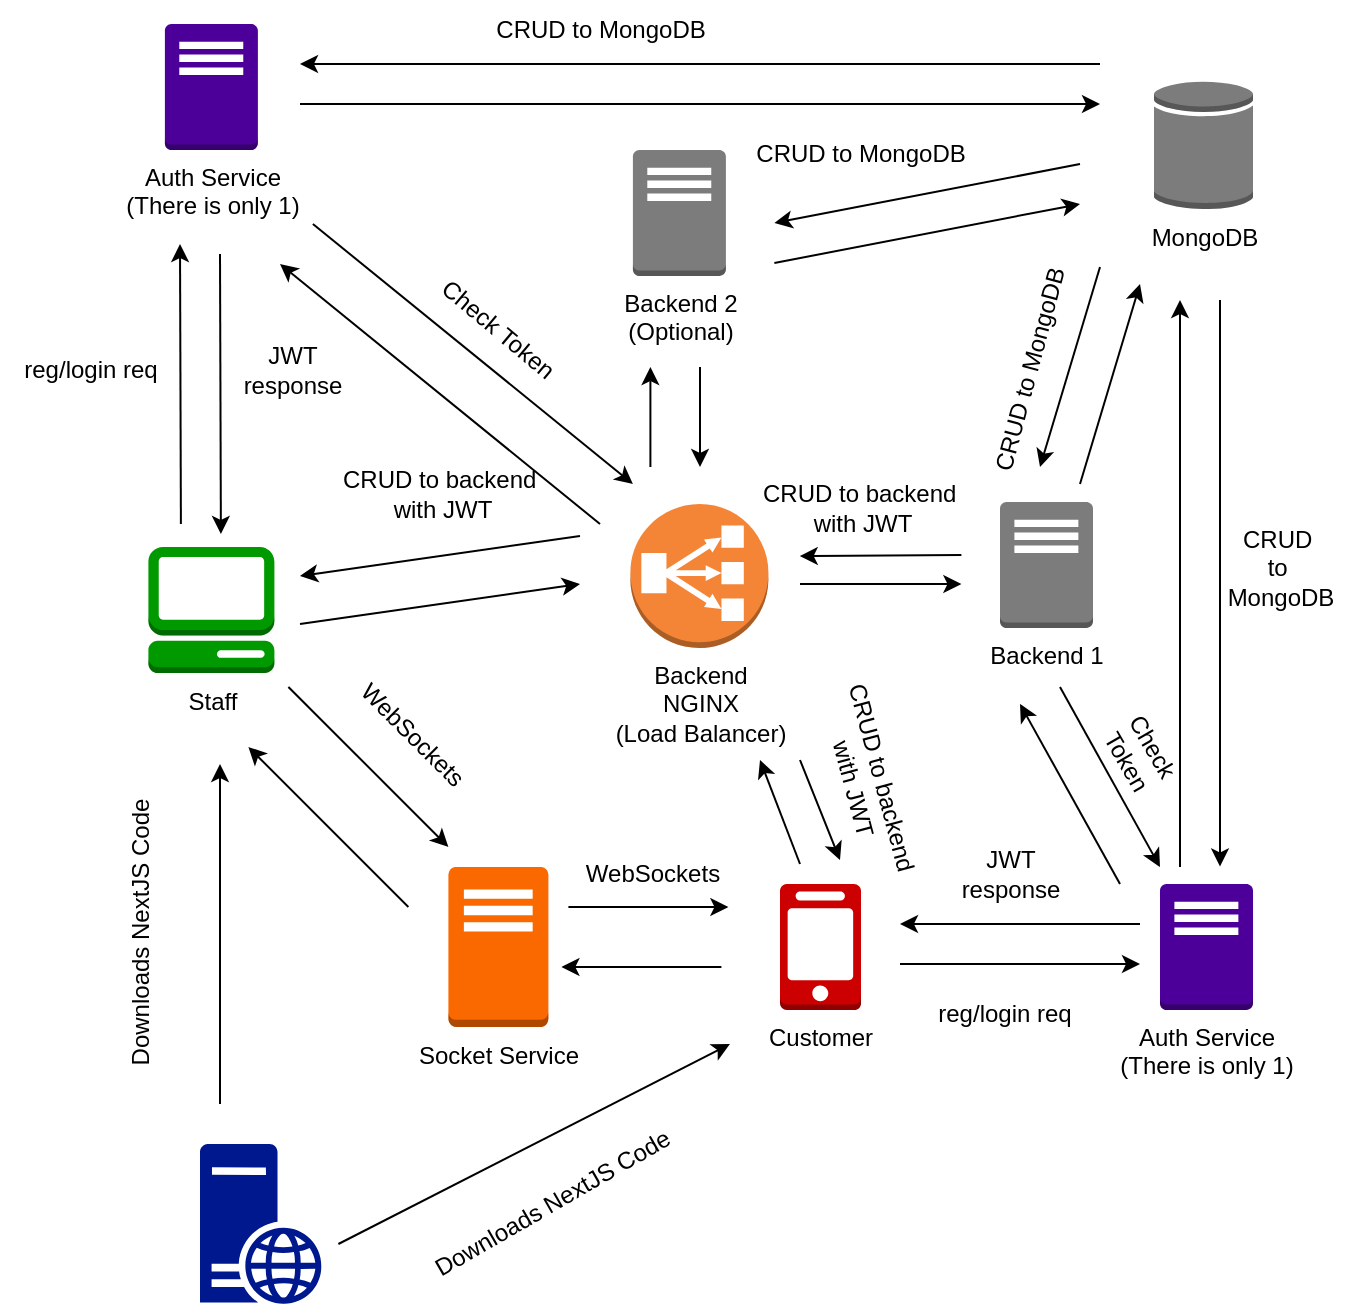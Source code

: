 <mxfile version="26.2.2">
  <diagram name="Page-1" id="xEPX-IIJ9iF96vnHHSES">
    <mxGraphModel dx="1100" dy="764" grid="1" gridSize="10" guides="1" tooltips="1" connect="1" arrows="1" fold="1" page="1" pageScale="1" pageWidth="827" pageHeight="1169" math="0" shadow="0">
      <root>
        <mxCell id="0" />
        <mxCell id="1" parent="0" />
        <mxCell id="2TD_mk8ro2jUUMhV2Vfd-59" value="Staff" style="outlineConnect=0;dashed=0;verticalLabelPosition=bottom;verticalAlign=top;align=center;html=1;shape=mxgraph.aws3.management_console;fillColor=#009900;gradientColor=none;" parent="1" vertex="1">
          <mxGeometry x="84.2" y="403.5" width="63" height="63" as="geometry" />
        </mxCell>
        <mxCell id="2TD_mk8ro2jUUMhV2Vfd-60" value="MongoDB" style="outlineConnect=0;dashed=0;verticalLabelPosition=bottom;verticalAlign=top;align=center;html=1;shape=mxgraph.aws3.generic_database;fillColor=#7D7C7C;gradientColor=none;" parent="1" vertex="1">
          <mxGeometry x="587" y="170" width="49.5" height="64.5" as="geometry" />
        </mxCell>
        <mxCell id="2TD_mk8ro2jUUMhV2Vfd-62" value="Backend 1" style="outlineConnect=0;dashed=0;verticalLabelPosition=bottom;verticalAlign=top;align=center;html=1;shape=mxgraph.aws3.traditional_server;fillColor=#7D7C7C;gradientColor=none;" parent="1" vertex="1">
          <mxGeometry x="510" y="381" width="46.5" height="63" as="geometry" />
        </mxCell>
        <mxCell id="2TD_mk8ro2jUUMhV2Vfd-63" value="Backend 2&lt;div&gt;(Optional)&lt;/div&gt;" style="outlineConnect=0;dashed=0;verticalLabelPosition=bottom;verticalAlign=top;align=center;html=1;shape=mxgraph.aws3.traditional_server;fillColor=#7D7C7C;gradientColor=none;" parent="1" vertex="1">
          <mxGeometry x="326.45" y="205" width="46.5" height="63" as="geometry" />
        </mxCell>
        <mxCell id="2TD_mk8ro2jUUMhV2Vfd-64" value="" style="sketch=0;aspect=fixed;pointerEvents=1;shadow=0;dashed=0;html=1;strokeColor=none;labelPosition=center;verticalLabelPosition=bottom;verticalAlign=top;align=center;fillColor=#00188D;shape=mxgraph.mscae.enterprise.web_server" parent="1" vertex="1">
          <mxGeometry x="110" y="702" width="60.8" height="80" as="geometry" />
        </mxCell>
        <mxCell id="2TD_mk8ro2jUUMhV2Vfd-65" value="Socket Service" style="outlineConnect=0;dashed=0;verticalLabelPosition=bottom;verticalAlign=top;align=center;html=1;shape=mxgraph.aws3.traditional_server;fillColor=#fa6800;strokeColor=#C73500;fontColor=#000000;" parent="1" vertex="1">
          <mxGeometry x="234.2" y="563.5" width="50" height="80" as="geometry" />
        </mxCell>
        <mxCell id="2TD_mk8ro2jUUMhV2Vfd-66" value="Auth Service&lt;div&gt;(There is only 1)&lt;/div&gt;" style="outlineConnect=0;dashed=0;verticalLabelPosition=bottom;verticalAlign=top;align=center;html=1;shape=mxgraph.aws3.traditional_server;fillColor=#4C0099;gradientColor=none;" parent="1" vertex="1">
          <mxGeometry x="92.45" y="142" width="46.5" height="63" as="geometry" />
        </mxCell>
        <mxCell id="2TD_mk8ro2jUUMhV2Vfd-67" value="" style="endArrow=classic;html=1;rounded=0;" parent="1" edge="1">
          <mxGeometry width="50" height="50" relative="1" as="geometry">
            <mxPoint x="154.2" y="473.5" as="sourcePoint" />
            <mxPoint x="234.2" y="553.5" as="targetPoint" />
          </mxGeometry>
        </mxCell>
        <mxCell id="2TD_mk8ro2jUUMhV2Vfd-68" value="" style="endArrow=classic;html=1;rounded=0;" parent="1" edge="1">
          <mxGeometry width="50" height="50" relative="1" as="geometry">
            <mxPoint x="214.2" y="583.5" as="sourcePoint" />
            <mxPoint x="134.2" y="503.5" as="targetPoint" />
          </mxGeometry>
        </mxCell>
        <mxCell id="2TD_mk8ro2jUUMhV2Vfd-69" value="" style="endArrow=classic;html=1;rounded=0;" parent="1" edge="1">
          <mxGeometry width="50" height="50" relative="1" as="geometry">
            <mxPoint x="294.2" y="583.5" as="sourcePoint" />
            <mxPoint x="374.2" y="583.5" as="targetPoint" />
          </mxGeometry>
        </mxCell>
        <mxCell id="2TD_mk8ro2jUUMhV2Vfd-70" value="" style="endArrow=classic;html=1;rounded=0;" parent="1" edge="1">
          <mxGeometry width="50" height="50" relative="1" as="geometry">
            <mxPoint x="370.7" y="613.5" as="sourcePoint" />
            <mxPoint x="290.7" y="613.5" as="targetPoint" />
          </mxGeometry>
        </mxCell>
        <mxCell id="2TD_mk8ro2jUUMhV2Vfd-71" value="WebSockets" style="text;html=1;align=center;verticalAlign=middle;resizable=0;points=[];autosize=1;strokeColor=none;fillColor=none;rotation=45;" parent="1" vertex="1">
          <mxGeometry x="170.7" y="482" width="90" height="30" as="geometry" />
        </mxCell>
        <mxCell id="2TD_mk8ro2jUUMhV2Vfd-72" value="WebSockets" style="text;html=1;align=center;verticalAlign=middle;resizable=0;points=[];autosize=1;strokeColor=none;fillColor=none;" parent="1" vertex="1">
          <mxGeometry x="290.7" y="551.5" width="90" height="30" as="geometry" />
        </mxCell>
        <mxCell id="2TD_mk8ro2jUUMhV2Vfd-73" value="" style="endArrow=classic;html=1;rounded=0;" parent="1" edge="1">
          <mxGeometry width="50" height="50" relative="1" as="geometry">
            <mxPoint x="179.2" y="752" as="sourcePoint" />
            <mxPoint x="375" y="652" as="targetPoint" />
          </mxGeometry>
        </mxCell>
        <mxCell id="2TD_mk8ro2jUUMhV2Vfd-74" value="Downloads NextJS Code" style="text;html=1;align=center;verticalAlign=middle;resizable=0;points=[];autosize=1;strokeColor=none;fillColor=none;rotation=-30;" parent="1" vertex="1">
          <mxGeometry x="205.7" y="717" width="160" height="30" as="geometry" />
        </mxCell>
        <mxCell id="2TD_mk8ro2jUUMhV2Vfd-75" value="" style="endArrow=classic;html=1;rounded=0;" parent="1" edge="1">
          <mxGeometry width="50" height="50" relative="1" as="geometry">
            <mxPoint x="120" y="682" as="sourcePoint" />
            <mxPoint x="120" y="512" as="targetPoint" />
          </mxGeometry>
        </mxCell>
        <mxCell id="2TD_mk8ro2jUUMhV2Vfd-76" value="" style="endArrow=classic;html=1;rounded=0;" parent="1" edge="1">
          <mxGeometry width="50" height="50" relative="1" as="geometry">
            <mxPoint x="410" y="562" as="sourcePoint" />
            <mxPoint x="390" y="510" as="targetPoint" />
          </mxGeometry>
        </mxCell>
        <mxCell id="2TD_mk8ro2jUUMhV2Vfd-77" value="" style="endArrow=classic;html=1;rounded=0;" parent="1" edge="1">
          <mxGeometry width="50" height="50" relative="1" as="geometry">
            <mxPoint x="410" y="510" as="sourcePoint" />
            <mxPoint x="430" y="560" as="targetPoint" />
          </mxGeometry>
        </mxCell>
        <mxCell id="2TD_mk8ro2jUUMhV2Vfd-78" value="" style="endArrow=classic;html=1;rounded=0;" parent="1" edge="1">
          <mxGeometry width="50" height="50" relative="1" as="geometry">
            <mxPoint x="160" y="442" as="sourcePoint" />
            <mxPoint x="300" y="422" as="targetPoint" />
          </mxGeometry>
        </mxCell>
        <mxCell id="2TD_mk8ro2jUUMhV2Vfd-79" value="" style="endArrow=classic;html=1;rounded=0;" parent="1" edge="1">
          <mxGeometry width="50" height="50" relative="1" as="geometry">
            <mxPoint x="300" y="398" as="sourcePoint" />
            <mxPoint x="160" y="418" as="targetPoint" />
          </mxGeometry>
        </mxCell>
        <mxCell id="2TD_mk8ro2jUUMhV2Vfd-80" value="CRUD to backend&amp;nbsp;&lt;div&gt;with JWT&lt;/div&gt;" style="text;html=1;align=center;verticalAlign=middle;resizable=0;points=[];autosize=1;strokeColor=none;fillColor=none;" parent="1" vertex="1">
          <mxGeometry x="170.7" y="357" width="120" height="40" as="geometry" />
        </mxCell>
        <mxCell id="2TD_mk8ro2jUUMhV2Vfd-81" value="Auth Service&lt;div&gt;(There is only 1)&lt;/div&gt;" style="outlineConnect=0;dashed=0;verticalLabelPosition=bottom;verticalAlign=top;align=center;html=1;shape=mxgraph.aws3.traditional_server;fillColor=#4C0099;gradientColor=none;" parent="1" vertex="1">
          <mxGeometry x="590" y="572" width="46.5" height="63" as="geometry" />
        </mxCell>
        <mxCell id="2TD_mk8ro2jUUMhV2Vfd-82" value="" style="endArrow=classic;html=1;rounded=0;" parent="1" edge="1">
          <mxGeometry width="50" height="50" relative="1" as="geometry">
            <mxPoint x="460" y="612" as="sourcePoint" />
            <mxPoint x="580" y="612" as="targetPoint" />
          </mxGeometry>
        </mxCell>
        <mxCell id="2TD_mk8ro2jUUMhV2Vfd-83" value="" style="endArrow=classic;html=1;rounded=0;" parent="1" edge="1">
          <mxGeometry width="50" height="50" relative="1" as="geometry">
            <mxPoint x="580" y="592" as="sourcePoint" />
            <mxPoint x="460" y="592" as="targetPoint" />
          </mxGeometry>
        </mxCell>
        <mxCell id="2TD_mk8ro2jUUMhV2Vfd-84" value="CRUD to backend&amp;nbsp;&lt;div&gt;with JWT&lt;/div&gt;" style="text;html=1;align=center;verticalAlign=middle;resizable=0;points=[];autosize=1;strokeColor=none;fillColor=none;rotation=75;" parent="1" vertex="1">
          <mxGeometry x="384.2" y="502" width="120" height="40" as="geometry" />
        </mxCell>
        <mxCell id="2TD_mk8ro2jUUMhV2Vfd-85" value="CRUD to backend&amp;nbsp;&lt;div&gt;with JWT&lt;/div&gt;" style="text;html=1;align=center;verticalAlign=middle;resizable=0;points=[];autosize=1;strokeColor=none;fillColor=none;" parent="1" vertex="1">
          <mxGeometry x="380.7" y="363.5" width="120" height="40" as="geometry" />
        </mxCell>
        <mxCell id="2TD_mk8ro2jUUMhV2Vfd-86" value="" style="endArrow=classic;html=1;rounded=0;" parent="1" edge="1">
          <mxGeometry width="50" height="50" relative="1" as="geometry">
            <mxPoint x="335.2" y="363.5" as="sourcePoint" />
            <mxPoint x="335.2" y="313.5" as="targetPoint" />
          </mxGeometry>
        </mxCell>
        <mxCell id="2TD_mk8ro2jUUMhV2Vfd-87" value="" style="endArrow=classic;html=1;rounded=0;" parent="1" edge="1">
          <mxGeometry width="50" height="50" relative="1" as="geometry">
            <mxPoint x="360" y="313.5" as="sourcePoint" />
            <mxPoint x="360" y="363.5" as="targetPoint" />
          </mxGeometry>
        </mxCell>
        <mxCell id="2TD_mk8ro2jUUMhV2Vfd-88" value="" style="endArrow=classic;html=1;rounded=0;" parent="1" edge="1">
          <mxGeometry width="50" height="50" relative="1" as="geometry">
            <mxPoint x="100.45" y="392" as="sourcePoint" />
            <mxPoint x="100" y="252" as="targetPoint" />
          </mxGeometry>
        </mxCell>
        <mxCell id="2TD_mk8ro2jUUMhV2Vfd-89" value="" style="endArrow=classic;html=1;rounded=0;" parent="1" edge="1">
          <mxGeometry width="50" height="50" relative="1" as="geometry">
            <mxPoint x="120" y="257" as="sourcePoint" />
            <mxPoint x="120.45" y="397" as="targetPoint" />
          </mxGeometry>
        </mxCell>
        <mxCell id="2TD_mk8ro2jUUMhV2Vfd-90" value="reg/login req" style="text;html=1;align=center;verticalAlign=middle;resizable=0;points=[];autosize=1;strokeColor=none;fillColor=none;" parent="1" vertex="1">
          <mxGeometry x="10" y="300" width="90" height="30" as="geometry" />
        </mxCell>
        <mxCell id="2TD_mk8ro2jUUMhV2Vfd-91" value="JWT&lt;div&gt;response&lt;/div&gt;" style="text;html=1;align=center;verticalAlign=middle;resizable=0;points=[];autosize=1;strokeColor=none;fillColor=none;" parent="1" vertex="1">
          <mxGeometry x="120.7" y="295" width="70" height="40" as="geometry" />
        </mxCell>
        <mxCell id="2TD_mk8ro2jUUMhV2Vfd-92" value="JWT&lt;div&gt;response&lt;/div&gt;" style="text;html=1;align=center;verticalAlign=middle;resizable=0;points=[];autosize=1;strokeColor=none;fillColor=none;" parent="1" vertex="1">
          <mxGeometry x="480" y="546.5" width="70" height="40" as="geometry" />
        </mxCell>
        <mxCell id="2TD_mk8ro2jUUMhV2Vfd-93" value="reg/login req" style="text;html=1;align=center;verticalAlign=middle;resizable=0;points=[];autosize=1;strokeColor=none;fillColor=none;" parent="1" vertex="1">
          <mxGeometry x="466.5" y="622" width="90" height="30" as="geometry" />
        </mxCell>
        <mxCell id="2TD_mk8ro2jUUMhV2Vfd-94" value="" style="endArrow=classic;html=1;rounded=0;" parent="1" edge="1">
          <mxGeometry width="50" height="50" relative="1" as="geometry">
            <mxPoint x="410" y="422" as="sourcePoint" />
            <mxPoint x="490.7" y="422" as="targetPoint" />
          </mxGeometry>
        </mxCell>
        <mxCell id="2TD_mk8ro2jUUMhV2Vfd-95" value="" style="endArrow=classic;html=1;rounded=0;entryX=0.243;entryY=1.113;entryDx=0;entryDy=0;entryPerimeter=0;" parent="1" target="2TD_mk8ro2jUUMhV2Vfd-85" edge="1">
          <mxGeometry width="50" height="50" relative="1" as="geometry">
            <mxPoint x="490.7" y="407.5" as="sourcePoint" />
            <mxPoint x="410" y="410" as="targetPoint" />
          </mxGeometry>
        </mxCell>
        <mxCell id="2TD_mk8ro2jUUMhV2Vfd-96" value="" style="endArrow=classic;html=1;rounded=0;" parent="1" edge="1">
          <mxGeometry width="50" height="50" relative="1" as="geometry">
            <mxPoint x="160" y="182" as="sourcePoint" />
            <mxPoint x="560" y="182" as="targetPoint" />
          </mxGeometry>
        </mxCell>
        <mxCell id="2TD_mk8ro2jUUMhV2Vfd-97" value="" style="endArrow=classic;html=1;rounded=0;" parent="1" edge="1">
          <mxGeometry width="50" height="50" relative="1" as="geometry">
            <mxPoint x="560" y="162" as="sourcePoint" />
            <mxPoint x="160" y="162" as="targetPoint" />
          </mxGeometry>
        </mxCell>
        <mxCell id="2TD_mk8ro2jUUMhV2Vfd-98" value="CRUD to MongoDB" style="text;html=1;align=center;verticalAlign=middle;resizable=0;points=[];autosize=1;strokeColor=none;fillColor=none;" parent="1" vertex="1">
          <mxGeometry x="245" y="130" width="130" height="30" as="geometry" />
        </mxCell>
        <mxCell id="2TD_mk8ro2jUUMhV2Vfd-99" value="" style="endArrow=classic;html=1;rounded=0;" parent="1" edge="1">
          <mxGeometry width="50" height="50" relative="1" as="geometry">
            <mxPoint x="600" y="563.5" as="sourcePoint" />
            <mxPoint x="600" y="280" as="targetPoint" />
          </mxGeometry>
        </mxCell>
        <mxCell id="2TD_mk8ro2jUUMhV2Vfd-100" value="" style="endArrow=classic;html=1;rounded=0;" parent="1" edge="1">
          <mxGeometry width="50" height="50" relative="1" as="geometry">
            <mxPoint x="620" y="280" as="sourcePoint" />
            <mxPoint x="620" y="563.25" as="targetPoint" />
          </mxGeometry>
        </mxCell>
        <mxCell id="2TD_mk8ro2jUUMhV2Vfd-101" value="" style="endArrow=classic;html=1;rounded=0;" parent="1" edge="1">
          <mxGeometry width="50" height="50" relative="1" as="geometry">
            <mxPoint x="397.2" y="261.5" as="sourcePoint" />
            <mxPoint x="550" y="232" as="targetPoint" />
          </mxGeometry>
        </mxCell>
        <mxCell id="2TD_mk8ro2jUUMhV2Vfd-102" value="" style="endArrow=classic;html=1;rounded=0;" parent="1" edge="1">
          <mxGeometry width="50" height="50" relative="1" as="geometry">
            <mxPoint x="550" y="212" as="sourcePoint" />
            <mxPoint x="397.2" y="241.5" as="targetPoint" />
          </mxGeometry>
        </mxCell>
        <mxCell id="2TD_mk8ro2jUUMhV2Vfd-103" value="CRUD to MongoDB" style="text;html=1;align=center;verticalAlign=middle;resizable=0;points=[];autosize=1;strokeColor=none;fillColor=none;" parent="1" vertex="1">
          <mxGeometry x="375" y="192" width="130" height="30" as="geometry" />
        </mxCell>
        <mxCell id="2TD_mk8ro2jUUMhV2Vfd-104" value="" style="endArrow=classic;html=1;rounded=0;" parent="1" edge="1">
          <mxGeometry width="50" height="50" relative="1" as="geometry">
            <mxPoint x="550" y="372" as="sourcePoint" />
            <mxPoint x="580" y="272" as="targetPoint" />
          </mxGeometry>
        </mxCell>
        <mxCell id="2TD_mk8ro2jUUMhV2Vfd-105" value="" style="endArrow=classic;html=1;rounded=0;" parent="1" edge="1">
          <mxGeometry width="50" height="50" relative="1" as="geometry">
            <mxPoint x="560" y="263.5" as="sourcePoint" />
            <mxPoint x="530" y="363.5" as="targetPoint" />
          </mxGeometry>
        </mxCell>
        <mxCell id="2TD_mk8ro2jUUMhV2Vfd-106" value="CRUD to MongoDB" style="text;html=1;align=center;verticalAlign=middle;resizable=0;points=[];autosize=1;strokeColor=none;fillColor=none;rotation=-75;" parent="1" vertex="1">
          <mxGeometry x="460" y="300" width="130" height="30" as="geometry" />
        </mxCell>
        <mxCell id="2TD_mk8ro2jUUMhV2Vfd-107" value="Downloads NextJS Code" style="text;html=1;align=center;verticalAlign=middle;resizable=0;points=[];autosize=1;strokeColor=none;fillColor=none;rotation=-90;" parent="1" vertex="1">
          <mxGeometry x="7.105e-15" y="581.5" width="160" height="30" as="geometry" />
        </mxCell>
        <mxCell id="2TD_mk8ro2jUUMhV2Vfd-108" value="CRUD&amp;nbsp;&lt;div&gt;to&amp;nbsp;&lt;/div&gt;&lt;div&gt;MongoDB&lt;/div&gt;" style="text;html=1;align=center;verticalAlign=middle;resizable=0;points=[];autosize=1;strokeColor=none;fillColor=none;" parent="1" vertex="1">
          <mxGeometry x="610" y="384" width="80" height="60" as="geometry" />
        </mxCell>
        <mxCell id="2TD_mk8ro2jUUMhV2Vfd-109" value="" style="endArrow=classic;html=1;rounded=0;" parent="1" edge="1">
          <mxGeometry width="50" height="50" relative="1" as="geometry">
            <mxPoint x="310" y="392" as="sourcePoint" />
            <mxPoint x="150" y="262" as="targetPoint" />
          </mxGeometry>
        </mxCell>
        <mxCell id="2TD_mk8ro2jUUMhV2Vfd-110" value="" style="endArrow=classic;html=1;rounded=0;" parent="1" edge="1">
          <mxGeometry width="50" height="50" relative="1" as="geometry">
            <mxPoint x="166.45" y="242" as="sourcePoint" />
            <mxPoint x="326.45" y="372" as="targetPoint" />
          </mxGeometry>
        </mxCell>
        <mxCell id="2TD_mk8ro2jUUMhV2Vfd-111" value="Check Token" style="text;html=1;align=center;verticalAlign=middle;whiteSpace=wrap;rounded=0;rotation=40;" parent="1" vertex="1">
          <mxGeometry x="216.3" y="280" width="85.8" height="30" as="geometry" />
        </mxCell>
        <mxCell id="2TD_mk8ro2jUUMhV2Vfd-112" value="" style="endArrow=classic;html=1;rounded=0;" parent="1" edge="1">
          <mxGeometry width="50" height="50" relative="1" as="geometry">
            <mxPoint x="570" y="572" as="sourcePoint" />
            <mxPoint x="520" y="482" as="targetPoint" />
          </mxGeometry>
        </mxCell>
        <mxCell id="2TD_mk8ro2jUUMhV2Vfd-113" value="" style="endArrow=classic;html=1;rounded=0;" parent="1" edge="1">
          <mxGeometry width="50" height="50" relative="1" as="geometry">
            <mxPoint x="540" y="473.5" as="sourcePoint" />
            <mxPoint x="590" y="563.5" as="targetPoint" />
          </mxGeometry>
        </mxCell>
        <mxCell id="2TD_mk8ro2jUUMhV2Vfd-114" value="Check Token" style="text;html=1;align=center;verticalAlign=middle;whiteSpace=wrap;rounded=0;rotation=60;" parent="1" vertex="1">
          <mxGeometry x="550" y="492" width="60" height="30" as="geometry" />
        </mxCell>
        <mxCell id="2TD_mk8ro2jUUMhV2Vfd-117" value="Customer" style="outlineConnect=0;dashed=0;verticalLabelPosition=bottom;verticalAlign=top;align=center;html=1;shape=mxgraph.aws3.mobile_client;fillColor=#CC0000;gradientColor=none;" parent="1" vertex="1">
          <mxGeometry x="400" y="572" width="40.5" height="63" as="geometry" />
        </mxCell>
        <mxCell id="2TD_mk8ro2jUUMhV2Vfd-118" value="Backend&lt;div&gt;NGINX&lt;/div&gt;&lt;div&gt;(Load Balancer)&lt;/div&gt;" style="outlineConnect=0;dashed=0;verticalLabelPosition=bottom;verticalAlign=top;align=center;html=1;shape=mxgraph.aws3.classic_load_balancer;fillColor=#F58536;gradientColor=none;" parent="1" vertex="1">
          <mxGeometry x="325.2" y="382" width="69" height="72" as="geometry" />
        </mxCell>
      </root>
    </mxGraphModel>
  </diagram>
</mxfile>
